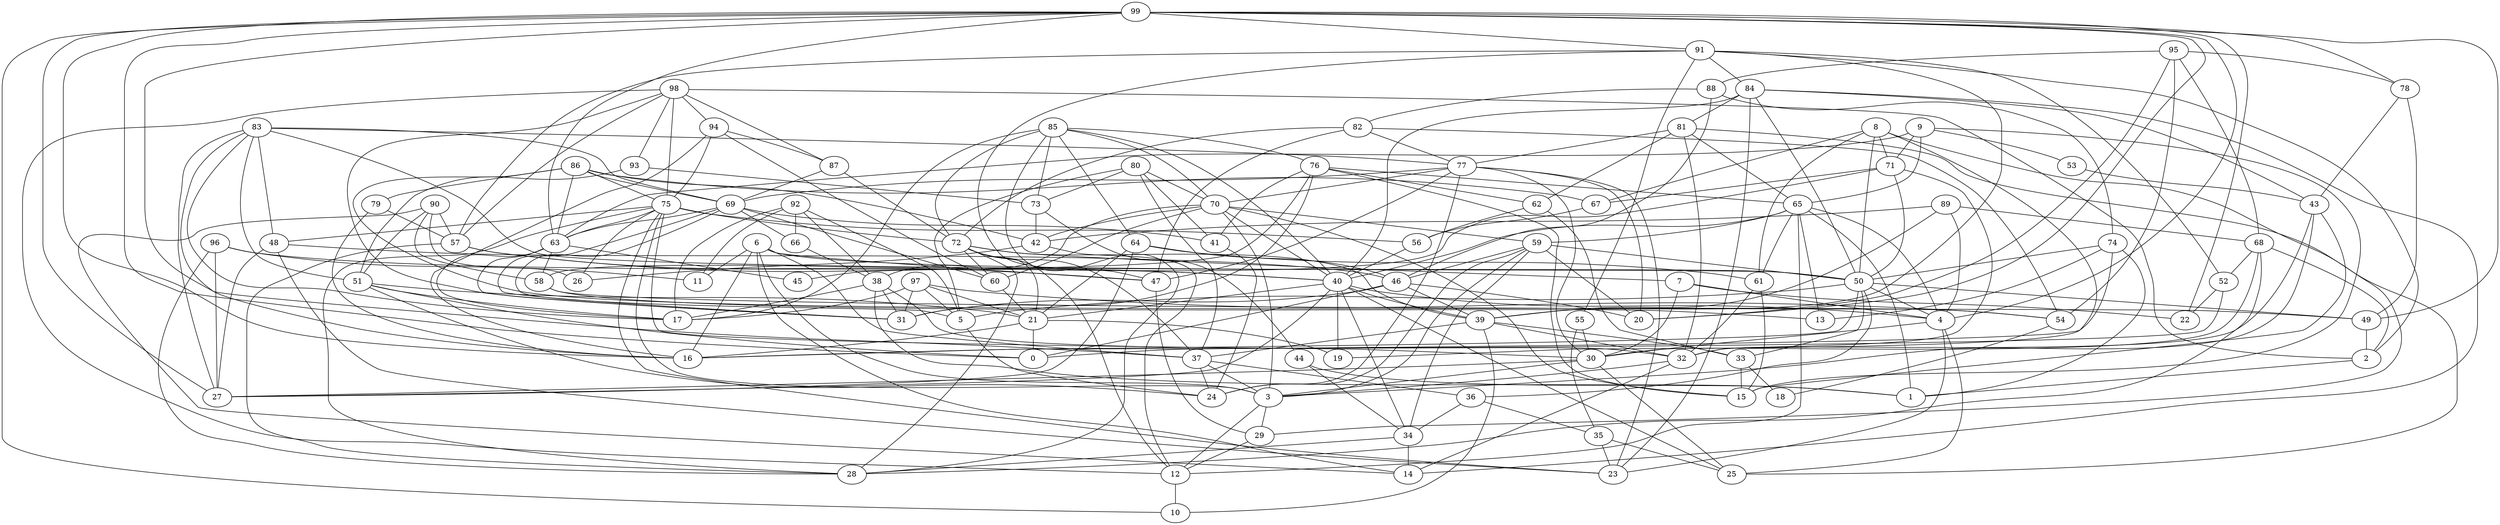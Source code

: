 digraph GG_graph {

subgraph G_graph {
edge [color = black]
"87" -> "69" [dir = none]
"64" -> "46" [dir = none]
"64" -> "21" [dir = none]
"64" -> "27" [dir = none]
"89" -> "39" [dir = none]
"89" -> "68" [dir = none]
"94" -> "16" [dir = none]
"94" -> "60" [dir = none]
"94" -> "87" [dir = none]
"72" -> "7" [dir = none]
"72" -> "60" [dir = none]
"72" -> "39" [dir = none]
"72" -> "37" [dir = none]
"72" -> "21" [dir = none]
"12" -> "10" [dir = none]
"74" -> "0" [dir = none]
"74" -> "50" [dir = none]
"74" -> "1" [dir = none]
"4" -> "23" [dir = none]
"4" -> "30" [dir = none]
"4" -> "25" [dir = none]
"46" -> "20" [dir = none]
"37" -> "36" [dir = none]
"37" -> "24" [dir = none]
"77" -> "47" [dir = none]
"77" -> "20" [dir = none]
"77" -> "23" [dir = none]
"77" -> "30" [dir = none]
"77" -> "70" [dir = none]
"77" -> "24" [dir = none]
"82" -> "77" [dir = none]
"82" -> "72" [dir = none]
"82" -> "54" [dir = none]
"71" -> "67" [dir = none]
"71" -> "32" [dir = none]
"71" -> "50" [dir = none]
"92" -> "17" [dir = none]
"92" -> "38" [dir = none]
"92" -> "11" [dir = none]
"44" -> "34" [dir = none]
"54" -> "18" [dir = none]
"49" -> "2" [dir = none]
"66" -> "38" [dir = none]
"70" -> "42" [dir = none]
"70" -> "40" [dir = none]
"70" -> "60" [dir = none]
"70" -> "38" [dir = none]
"70" -> "3" [dir = none]
"70" -> "59" [dir = none]
"41" -> "24" [dir = none]
"80" -> "37" [dir = none]
"80" -> "70" [dir = none]
"80" -> "41" [dir = none]
"80" -> "5" [dir = none]
"36" -> "34" [dir = none]
"88" -> "82" [dir = none]
"83" -> "69" [dir = none]
"83" -> "77" [dir = none]
"83" -> "27" [dir = none]
"83" -> "48" [dir = none]
"83" -> "50" [dir = none]
"83" -> "16" [dir = none]
"98" -> "93" [dir = none]
"98" -> "87" [dir = none]
"98" -> "12" [dir = none]
"98" -> "31" [dir = none]
"98" -> "75" [dir = none]
"98" -> "94" [dir = none]
"98" -> "57" [dir = none]
"93" -> "73" [dir = none]
"9" -> "71" [dir = none]
"9" -> "65" [dir = none]
"9" -> "53" [dir = none]
"53" -> "43" [dir = none]
"40" -> "21" [dir = none]
"40" -> "27" [dir = none]
"40" -> "4" [dir = none]
"40" -> "34" [dir = none]
"40" -> "39" [dir = none]
"40" -> "19" [dir = none]
"85" -> "40" [dir = none]
"85" -> "70" [dir = none]
"85" -> "72" [dir = none]
"85" -> "73" [dir = none]
"85" -> "17" [dir = none]
"73" -> "42" [dir = none]
"73" -> "44" [dir = none]
"39" -> "33" [dir = none]
"39" -> "32" [dir = none]
"97" -> "54" [dir = none]
"97" -> "17" [dir = none]
"97" -> "21" [dir = none]
"52" -> "22" [dir = none]
"48" -> "27" [dir = none]
"38" -> "1" [dir = none]
"38" -> "32" [dir = none]
"61" -> "32" [dir = none]
"61" -> "15" [dir = none]
"30" -> "3" [dir = none]
"58" -> "13" [dir = none]
"58" -> "49" [dir = none]
"84" -> "40" [dir = none]
"84" -> "43" [dir = none]
"84" -> "23" [dir = none]
"34" -> "28" [dir = none]
"90" -> "26" [dir = none]
"90" -> "58" [dir = none]
"90" -> "14" [dir = none]
"76" -> "45" [dir = none]
"76" -> "65" [dir = none]
"76" -> "41" [dir = none]
"76" -> "62" [dir = none]
"76" -> "15" [dir = none]
"51" -> "17" [dir = none]
"51" -> "24" [dir = none]
"57" -> "47" [dir = none]
"63" -> "58" [dir = none]
"63" -> "17" [dir = none]
"63" -> "31" [dir = none]
"63" -> "45" [dir = none]
"68" -> "28" [dir = none]
"68" -> "2" [dir = none]
"68" -> "30" [dir = none]
"68" -> "52" [dir = none]
"8" -> "71" [dir = none]
"8" -> "19" [dir = none]
"8" -> "29" [dir = none]
"35" -> "23" [dir = none]
"35" -> "25" [dir = none]
"99" -> "49" [dir = none]
"99" -> "4" [dir = none]
"99" -> "63" [dir = none]
"99" -> "10" [dir = none]
"99" -> "22" [dir = none]
"99" -> "37" [dir = none]
"99" -> "78" [dir = none]
"29" -> "12" [dir = none]
"79" -> "16" [dir = none]
"81" -> "77" [dir = none]
"81" -> "25" [dir = none]
"81" -> "62" [dir = none]
"69" -> "41" [dir = none]
"69" -> "66" [dir = none]
"95" -> "78" [dir = none]
"95" -> "20" [dir = none]
"95" -> "54" [dir = none]
"95" -> "88" [dir = none]
"75" -> "28" [dir = none]
"75" -> "48" [dir = none]
"75" -> "26" [dir = none]
"75" -> "72" [dir = none]
"75" -> "3" [dir = none]
"75" -> "30" [dir = none]
"75" -> "63" [dir = none]
"75" -> "56" [dir = none]
"86" -> "63" [dir = none]
"86" -> "54" [dir = none]
"86" -> "67" [dir = none]
"86" -> "42" [dir = none]
"86" -> "79" [dir = none]
"3" -> "29" [dir = none]
"55" -> "30" [dir = none]
"62" -> "56" [dir = none]
"62" -> "33" [dir = none]
"21" -> "0" [dir = none]
"21" -> "19" [dir = none]
"32" -> "3" [dir = none]
"96" -> "11" [dir = none]
"96" -> "28" [dir = none]
"96" -> "27" [dir = none]
"43" -> "3" [dir = none]
"43" -> "15" [dir = none]
"91" -> "52" [dir = none]
"91" -> "84" [dir = none]
"91" -> "39" [dir = none]
"91" -> "55" [dir = none]
"42" -> "12" [dir = none]
"42" -> "26" [dir = none]
"7" -> "22" [dir = none]
"65" -> "59" [dir = none]
"65" -> "40" [dir = none]
"65" -> "1" [dir = none]
"65" -> "12" [dir = none]
"65" -> "13" [dir = none]
"6" -> "14" [dir = none]
"6" -> "37" [dir = none]
"6" -> "50" [dir = none]
"6" -> "47" [dir = none]
"33" -> "18" [dir = none]
"33" -> "15" [dir = none]
"67" -> "56" [dir = none]
"59" -> "24" [dir = none]
"59" -> "34" [dir = none]
"59" -> "50" [dir = none]
"59" -> "3" [dir = none]
"59" -> "46" [dir = none]
"50" -> "5" [dir = none]
"50" -> "49" [dir = none]
"52" -> "16" [dir = none]
"46" -> "0" [dir = none]
"37" -> "3" [dir = none]
"81" -> "32" [dir = none]
"69" -> "5" [dir = none]
"85" -> "64" [dir = none]
"40" -> "25" [dir = none]
"60" -> "21" [dir = none]
"30" -> "27" [dir = none]
"38" -> "31" [dir = none]
"64" -> "61" [dir = none]
"91" -> "47" [dir = none]
"72" -> "28" [dir = none]
"86" -> "75" [dir = none]
"6" -> "3" [dir = none]
"83" -> "17" [dir = none]
"47" -> "29" [dir = none]
"88" -> "46" [dir = none]
"38" -> "17" [dir = none]
"50" -> "36" [dir = none]
"98" -> "2" [dir = none]
"86" -> "69" [dir = none]
"82" -> "47" [dir = none]
"51" -> "0" [dir = none]
"72" -> "12" [dir = none]
"84" -> "50" [dir = none]
"44" -> "1" [dir = none]
"8" -> "61" [dir = none]
"50" -> "4" [dir = none]
"65" -> "4" [dir = none]
"99" -> "20" [dir = none]
"78" -> "43" [dir = none]
"69" -> "31" [dir = none]
"91" -> "2" [dir = none]
"90" -> "57" [dir = none]
"91" -> "57" [dir = none]
"99" -> "91" [dir = none]
"36" -> "35" [dir = none]
"46" -> "31" [dir = none]
"9" -> "15" [dir = none]
"76" -> "31" [dir = none]
"93" -> "51" [dir = none]
"81" -> "65" [dir = none]
"34" -> "14" [dir = none]
"6" -> "11" [dir = none]
"55" -> "35" [dir = none]
"56" -> "40" [dir = none]
"7" -> "30" [dir = none]
"77" -> "69" [dir = none]
"59" -> "20" [dir = none]
"48" -> "23" [dir = none]
"70" -> "15" [dir = none]
"7" -> "4" [dir = none]
"83" -> "51" [dir = none]
"85" -> "28" [dir = none]
"43" -> "32" [dir = none]
"99" -> "16" [dir = none]
"2" -> "1" [dir = none]
"84" -> "81" [dir = none]
"80" -> "73" [dir = none]
"74" -> "13" [dir = none]
"99" -> "27" [dir = none]
"39" -> "37" [dir = none]
"90" -> "51" [dir = none]
"8" -> "67" [dir = none]
"84" -> "14" [dir = none]
"46" -> "39" [dir = none]
"88" -> "74" [dir = none]
"89" -> "4" [dir = none]
"78" -> "49" [dir = none]
"8" -> "50" [dir = none]
"94" -> "75" [dir = none]
"57" -> "28" [dir = none]
"6" -> "16" [dir = none]
"97" -> "5" [dir = none]
"57" -> "40" [dir = none]
"50" -> "16" [dir = none]
"85" -> "76" [dir = none]
"71" -> "58" [dir = none]
"50" -> "33" [dir = none]
"5" -> "24" [dir = none]
"96" -> "40" [dir = none]
"39" -> "10" [dir = none]
"65" -> "61" [dir = none]
"79" -> "57" [dir = none]
"32" -> "14" [dir = none]
"87" -> "72" [dir = none]
"69" -> "60" [dir = none]
"89" -> "42" [dir = none]
"3" -> "12" [dir = none]
"92" -> "5" [dir = none]
"9" -> "63" [dir = none]
"75" -> "23" [dir = none]
"92" -> "66" [dir = none]
"99" -> "0" [dir = none]
"51" -> "21" [dir = none]
"69" -> "63" [dir = none]
"48" -> "46" [dir = none]
"30" -> "25" [dir = none]
"21" -> "16" [dir = none]
"95" -> "68" [dir = none]
"97" -> "31" [dir = none]
}

}

